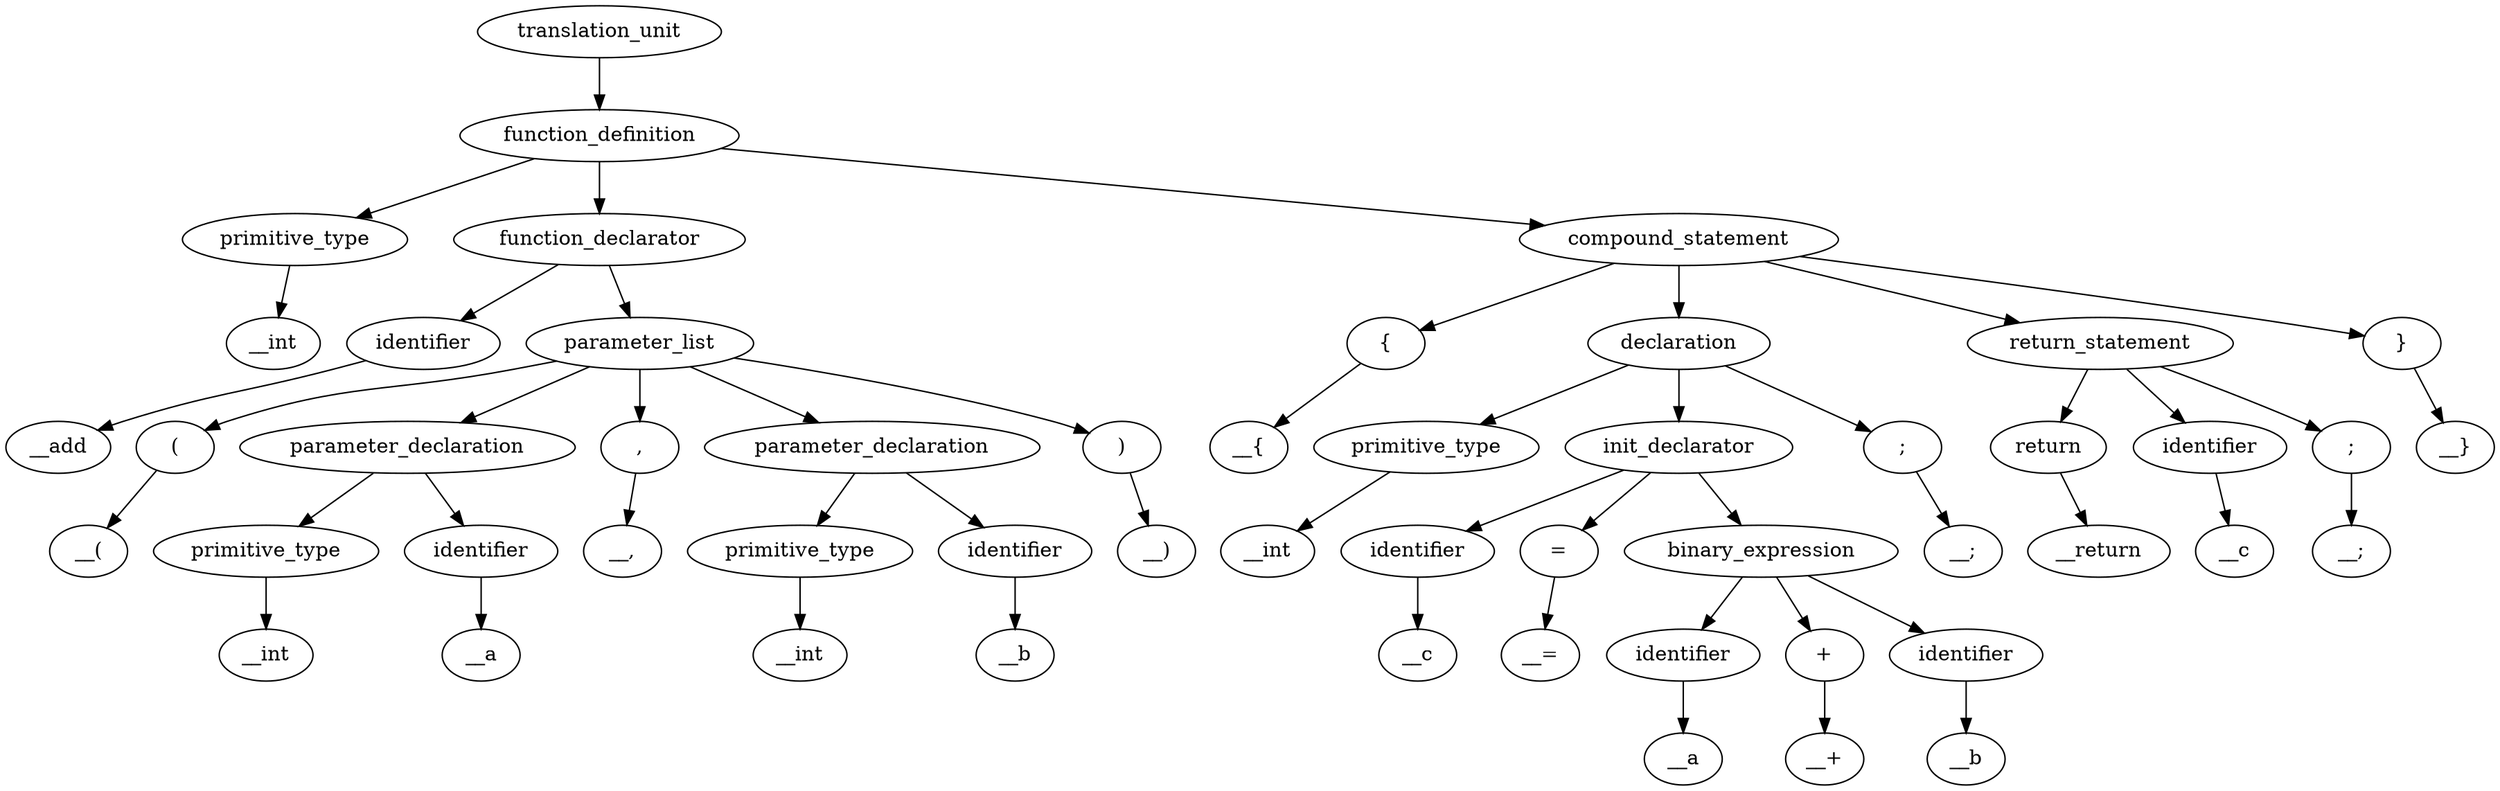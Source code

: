 digraph tree {
	"0" [label="translation_unit", shape=ellipse]
	"1" [label="function_definition", shape=ellipse]
	"2" [label="primitive_type", shape=ellipse]
	"3" [label="function_declarator", shape=ellipse]
	"4" [label="compound_statement", shape=ellipse]
	"52" [label="__int", shape=ellipse]
	"33" [label="identifier", shape=ellipse]
	"34" [label="parameter_list", shape=ellipse]
	"5" [label="{", shape=ellipse]
	"6" [label="declaration", shape=ellipse]
	"7" [label="return_statement", shape=ellipse]
	"8" [label="}", shape=ellipse]
	"51" [label="__add", shape=ellipse]
	"35" [label="(", shape=ellipse]
	"36" [label="parameter_declaration", shape=ellipse]
	"37" [label=",", shape=ellipse]
	"38" [label="parameter_declaration", shape=ellipse]
	"39" [label=")", shape=ellipse]
	"32" [label="__{", shape=ellipse]
	"16" [label="primitive_type", shape=ellipse]
	"17" [label="init_declarator", shape=ellipse]
	"18" [label=";", shape=ellipse]
	"10" [label="return", shape=ellipse]
	"11" [label="identifier", shape=ellipse]
	"12" [label=";", shape=ellipse]
	"9" [label="__}", shape=ellipse]
	"50" [label="__(", shape=ellipse]
	"46" [label="primitive_type", shape=ellipse]
	"47" [label="identifier", shape=ellipse]
	"45" [label="__,", shape=ellipse]
	"41" [label="primitive_type", shape=ellipse]
	"42" [label="identifier", shape=ellipse]
	"40" [label="__)", shape=ellipse]
	"31" [label="__int", shape=ellipse]
	"20" [label="identifier", shape=ellipse]
	"21" [label="=", shape=ellipse]
	"22" [label="binary_expression", shape=ellipse]
	"19" [label="__;", shape=ellipse]
	"15" [label="__return", shape=ellipse]
	"14" [label="__c", shape=ellipse]
	"13" [label="__;", shape=ellipse]
	"49" [label="__int", shape=ellipse]
	"48" [label="__a", shape=ellipse]
	"44" [label="__int", shape=ellipse]
	"43" [label="__b", shape=ellipse]
	"30" [label="__c", shape=ellipse]
	"29" [label="__=", shape=ellipse]
	"23" [label="identifier", shape=ellipse]
	"24" [label="+", shape=ellipse]
	"25" [label="identifier", shape=ellipse]
	"28" [label="__a", shape=ellipse]
	"27" [label="__+", shape=ellipse]
	"26" [label="__b", shape=ellipse]

	"0" -> "1"
	"1" -> "2"
	"1" -> "3"
	"1" -> "4"
	"2" -> "52"
	"3" -> "33"
	"3" -> "34"
	"4" -> "5"
	"4" -> "6"
	"4" -> "7"
	"4" -> "8"
	"33" -> "51"
	"34" -> "35"
	"34" -> "36"
	"34" -> "37"
	"34" -> "38"
	"34" -> "39"
	"5" -> "32"
	"6" -> "16"
	"6" -> "17"
	"6" -> "18"
	"7" -> "10"
	"7" -> "11"
	"7" -> "12"
	"8" -> "9"
	"35" -> "50"
	"36" -> "46"
	"36" -> "47"
	"37" -> "45"
	"38" -> "41"
	"38" -> "42"
	"39" -> "40"
	"16" -> "31"
	"17" -> "20"
	"17" -> "21"
	"17" -> "22"
	"18" -> "19"
	"10" -> "15"
	"11" -> "14"
	"12" -> "13"
	"46" -> "49"
	"47" -> "48"
	"41" -> "44"
	"42" -> "43"
	"20" -> "30"
	"21" -> "29"
	"22" -> "23"
	"22" -> "24"
	"22" -> "25"
	"23" -> "28"
	"24" -> "27"
	"25" -> "26"
}